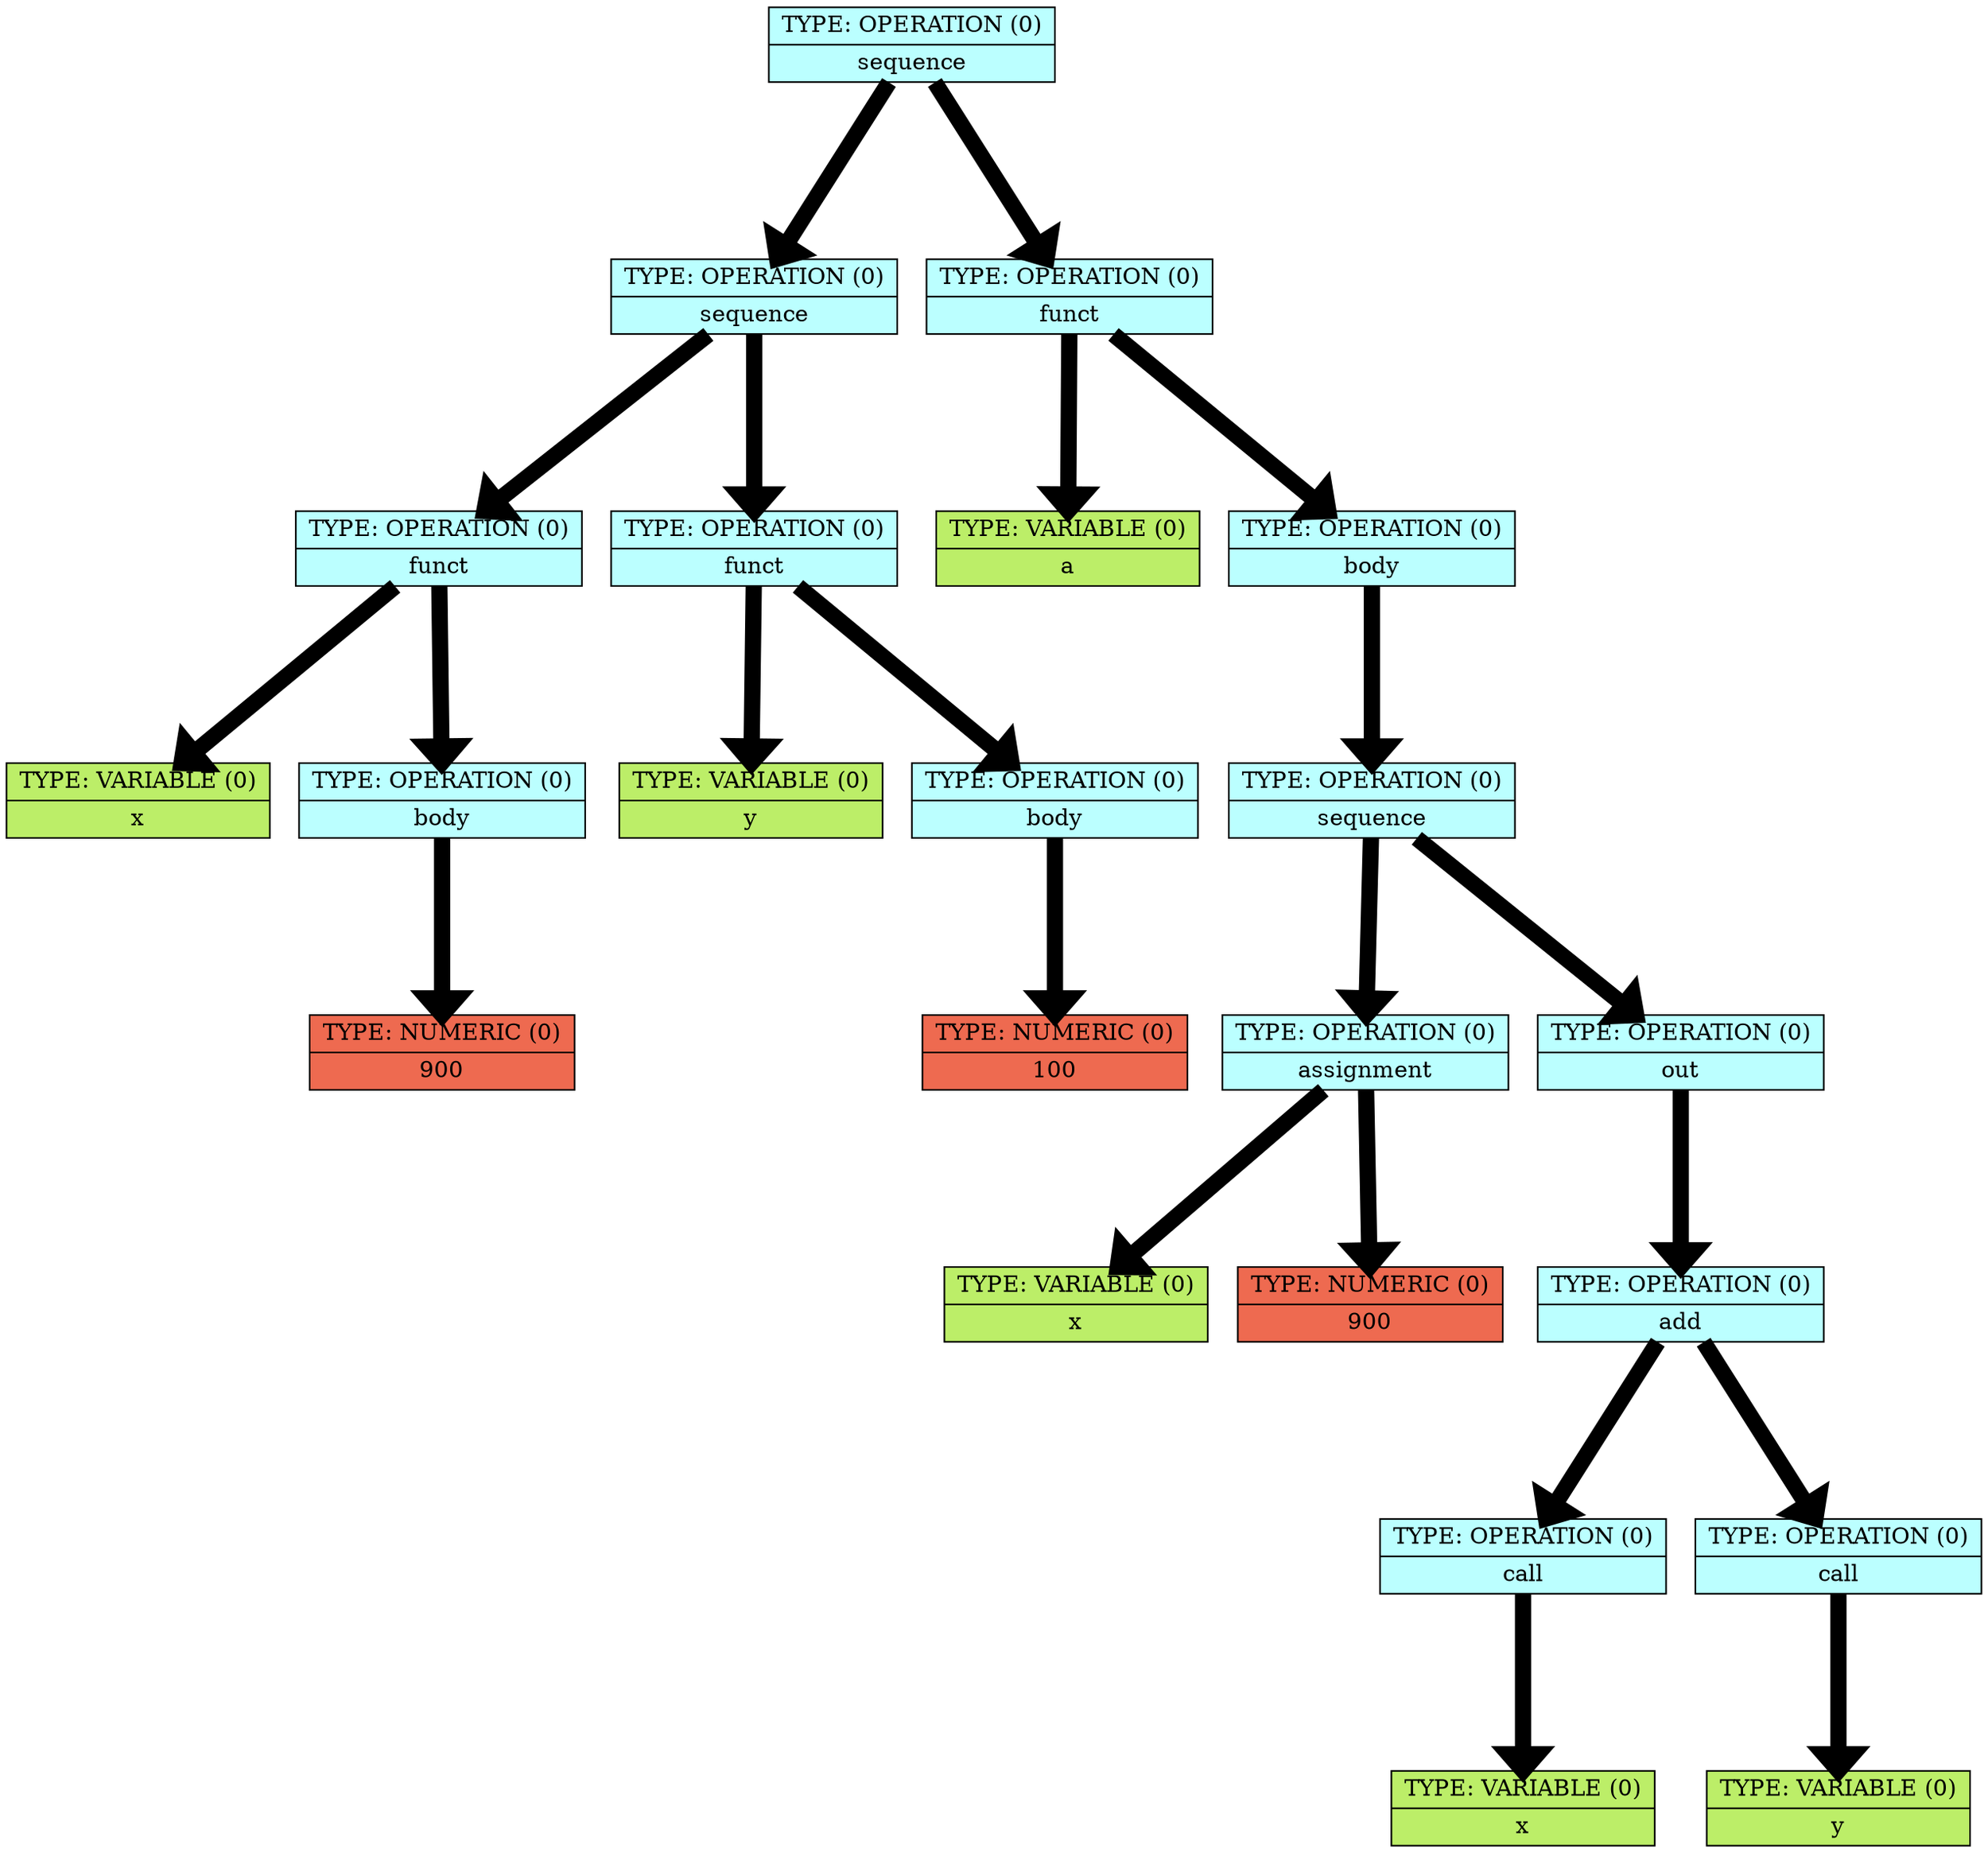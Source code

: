 digraph structs {    
rankdir = TB;        
graph [dpi = 200];   
ranksep = 1.5;       
edge[penwidth = 10]; 
cell0 [style = filled, color = black, shape=record, 
fillcolor = paleturquoise1, label = " { <ptr> TYPE: OPERATION (0) | sequence} " ];                         
cell1 [style = filled, color = black, shape=record, 
fillcolor = paleturquoise1, label = " { <ptr> TYPE: OPERATION (0) | sequence} " ];                         
cell2 [style = filled, color = black, shape=record, 
fillcolor = paleturquoise1, label = " { <ptr> TYPE: OPERATION (0) | funct} " ];                         
cell3 [style = filled, color = black, shape=record, 
fillcolor = darkolivegreen2, label = " { <ptr> TYPE: VARIABLE (0) | x} " ];                         
cell4 [style = filled, color = black, shape=record, 
fillcolor = paleturquoise1, label = " { <ptr> TYPE: OPERATION (0) | body} " ];                         
cell5 [style = filled, color = black, shape=record, 
fillcolor = coral2, label = " { <ptr> TYPE: NUMERIC (0) | 900} " ];                         
cell6 [style = filled, color = black, shape=record, 
fillcolor = paleturquoise1, label = " { <ptr> TYPE: OPERATION (0) | funct} " ];                         
cell7 [style = filled, color = black, shape=record, 
fillcolor = darkolivegreen2, label = " { <ptr> TYPE: VARIABLE (0) | y} " ];                         
cell8 [style = filled, color = black, shape=record, 
fillcolor = paleturquoise1, label = " { <ptr> TYPE: OPERATION (0) | body} " ];                         
cell9 [style = filled, color = black, shape=record, 
fillcolor = coral2, label = " { <ptr> TYPE: NUMERIC (0) | 100} " ];                         
cell10 [style = filled, color = black, shape=record, 
fillcolor = paleturquoise1, label = " { <ptr> TYPE: OPERATION (0) | funct} " ];                         
cell11 [style = filled, color = black, shape=record, 
fillcolor = darkolivegreen2, label = " { <ptr> TYPE: VARIABLE (0) | a} " ];                         
cell12 [style = filled, color = black, shape=record, 
fillcolor = paleturquoise1, label = " { <ptr> TYPE: OPERATION (0) | body} " ];                         
cell13 [style = filled, color = black, shape=record, 
fillcolor = paleturquoise1, label = " { <ptr> TYPE: OPERATION (0) | sequence} " ];                         
cell14 [style = filled, color = black, shape=record, 
fillcolor = paleturquoise1, label = " { <ptr> TYPE: OPERATION (0) | assignment} " ];                         
cell15 [style = filled, color = black, shape=record, 
fillcolor = darkolivegreen2, label = " { <ptr> TYPE: VARIABLE (0) | x} " ];                         
cell16 [style = filled, color = black, shape=record, 
fillcolor = coral2, label = " { <ptr> TYPE: NUMERIC (0) | 900} " ];                         
cell17 [style = filled, color = black, shape=record, 
fillcolor = paleturquoise1, label = " { <ptr> TYPE: OPERATION (0) | out} " ];                         
cell18 [style = filled, color = black, shape=record, 
fillcolor = paleturquoise1, label = " { <ptr> TYPE: OPERATION (0) | add} " ];                         
cell19 [style = filled, color = black, shape=record, 
fillcolor = paleturquoise1, label = " { <ptr> TYPE: OPERATION (0) | call} " ];                         
cell20 [style = filled, color = black, shape=record, 
fillcolor = darkolivegreen2, label = " { <ptr> TYPE: VARIABLE (0) | x} " ];                         
cell21 [style = filled, color = black, shape=record, 
fillcolor = paleturquoise1, label = " { <ptr> TYPE: OPERATION (0) | call} " ];                         
cell22 [style = filled, color = black, shape=record, 
fillcolor = darkolivegreen2, label = " { <ptr> TYPE: VARIABLE (0) | y} " ];                         
cell0 -> cell1;
cell1 -> cell2;
cell2 -> cell3;
cell2 -> cell4;
cell4 -> cell5;
cell1 -> cell6;
cell6 -> cell7;
cell6 -> cell8;
cell8 -> cell9;
cell0 -> cell10;
cell10 -> cell11;
cell10 -> cell12;
cell12 -> cell13;
cell13 -> cell14;
cell14 -> cell15;
cell14 -> cell16;
cell13 -> cell17;
cell17 -> cell18;
cell18 -> cell19;
cell19 -> cell20;
cell18 -> cell21;
cell21 -> cell22;
}

